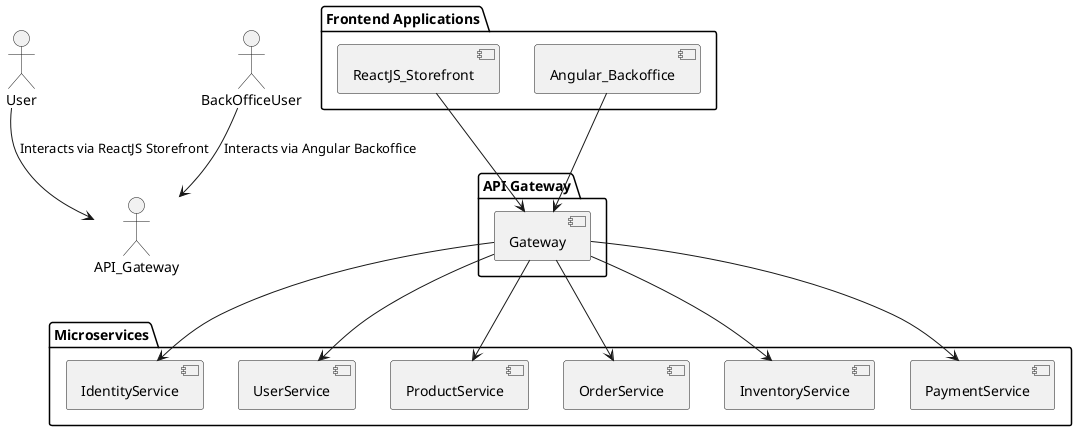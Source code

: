 == Method

=== Technical Architecture

The system will be structured into frontend and backend layers with clear segregation of concerns:

[plantuml, architecture-diagram, png]
----
@startuml
actor User as U
actor BackOfficeUser as BO

U --> API_Gateway : Interacts via ReactJS Storefront
BO --> API_Gateway : Interacts via Angular Backoffice

package "Frontend Applications" {
  component ReactJS_Storefront
  component Angular_Backoffice
}

package "API Gateway" {
  component Gateway
}

package "Microservices" {
  component IdentityService {
   'Authentication'
    'SSO'
    'MFA'
  }
  component UserService {
    'BackOffice, SuperAdmin can CRUD User'
    'Roles: Guest, Member, BackOffice, SuperAdmin'
  }
  component ProductService {
    'CRUD Product'
  }
  component OrderService {
    'Manage Orders and OrderLines'
  }
  component InventoryService {
    'Manage Inventory Levels'
  }
  component PaymentService {
    'Payment Processing'
  }
}

ReactJS_Storefront --> Gateway
Angular_Backoffice --> Gateway
Gateway --> IdentityService
Gateway --> UserService
Gateway --> ProductService
Gateway --> OrderService
Gateway --> InventoryService
Gateway --> PaymentService
@enduml
----

=== Service Responsibilities and Key APIs

1. **Identity Service**:
   - **Responsibilities**:
     - User authentication with username/password or Microsoft SSO.
     - Multi-Factor Authentication (MFA) for enhanced security.
     - Issue and validate JWT tokens for API access.
   - **Key APIs**:
     - `POST /login`: Authenticate user and return JWT.
     - `POST /mfa/verify`: Verify MFA code.
     - `GET /sso/login`: Initiate SSO with Microsoft account.

2. **User Service**:
   - **Responsibilities**:
     - Manage user roles: Guest, Member, BackOfficeUser, SuperAdmin.
     - CRUD operations for users, except SuperAdmin.
   - **Key APIs**:
     - `POST /users`: Create a new user.
     - `GET /users/{id}`: Retrieve user details.
     - `PUT /users/{id}`: Update user details.
     - `DELETE /users/{id}`: Delete a user (SuperAdmin cannot be deleted).

3. **Product Service**:
   - **Responsibilities**:
     - Manage product details including image, price, and UoM.
   - **Key APIs**:
     - `POST /products`: Add a product.
     - `GET /products`: List all products.
     - `PUT /products/{id}`: Update product details.
     - `DELETE /products/{id}`: Delete a product.

4. **Order Service**:
   - **Responsibilities**:
     - Manage orders and their associated order lines.
   - **Key APIs**:
     - `POST /orders`: Create an order.
     - `GET /orders`: Retrieve orders.
     - `PATCH /orders/{id}`: Update order status (e.g., Cancelled, Verified).

5. **Inventory Service**:
   - **Responsibilities**:
     - Track and manage inventory levels (Instock, Ordered, Commit, Available).
   - **Key APIs**:
     - `GET /inventory/{productId}`: Check inventory levels for a product.
     - `POST /inventory/update`: Update inventory levels.

6. **Payment Service**:
   - **Responsibilities**:
     - Handle payment processing and integrations (e.g., Stripe, PayPal).
   - **Key APIs**:
     - `POST /payments`: Process a payment.
     - `GET /payments/{orderId}`: Get payment details for an order.

=== Database Design

1. **Identity Service**:
   - **Users Table**:
     ```
     id (PK) | username | password_hash | role | sso_provider | created_at | updated_at
     ```

2. **User Service**:
   - **Users Table**:
     ```
     id (PK) | first_name | last_name | email | phone | role | created_at | updated_at
     ```

3. **Product Service**:
   - **Products Table**:
     ```
     id (PK) | name | description | image_url | price | uom | created_at | updated_at
     ```

4. **Order Service**:
   - **Orders Table**:
     ```
     id (PK) | customer_id (FK) | status | total_amount | created_at | updated_at
     ```
   - **OrderLines Table**:
     ```
     id (PK) | order_id (FK) | product_id (FK) | quantity | unit_price | total_price
     ```

5. **Inventory Service**:
   - **Inventory Table**:
     ```
     id (PK) | product_id (FK) | instock_qty | ordered_qty | commit_qty | available_qty
     ```

6. **Payment Service**:
   - **Payments Table**:
     ```
     id (PK) | order_id (FK) | payment_method | payment_status | amount | created_at
     ```

---

This method defines the microservices, their responsibilities, key APIs, and a database schema to support the requirements. Let me know if you’d like to dive deeper into any part or refine this approach. If it’s all good, I’ll move to the **Implementation** steps.
